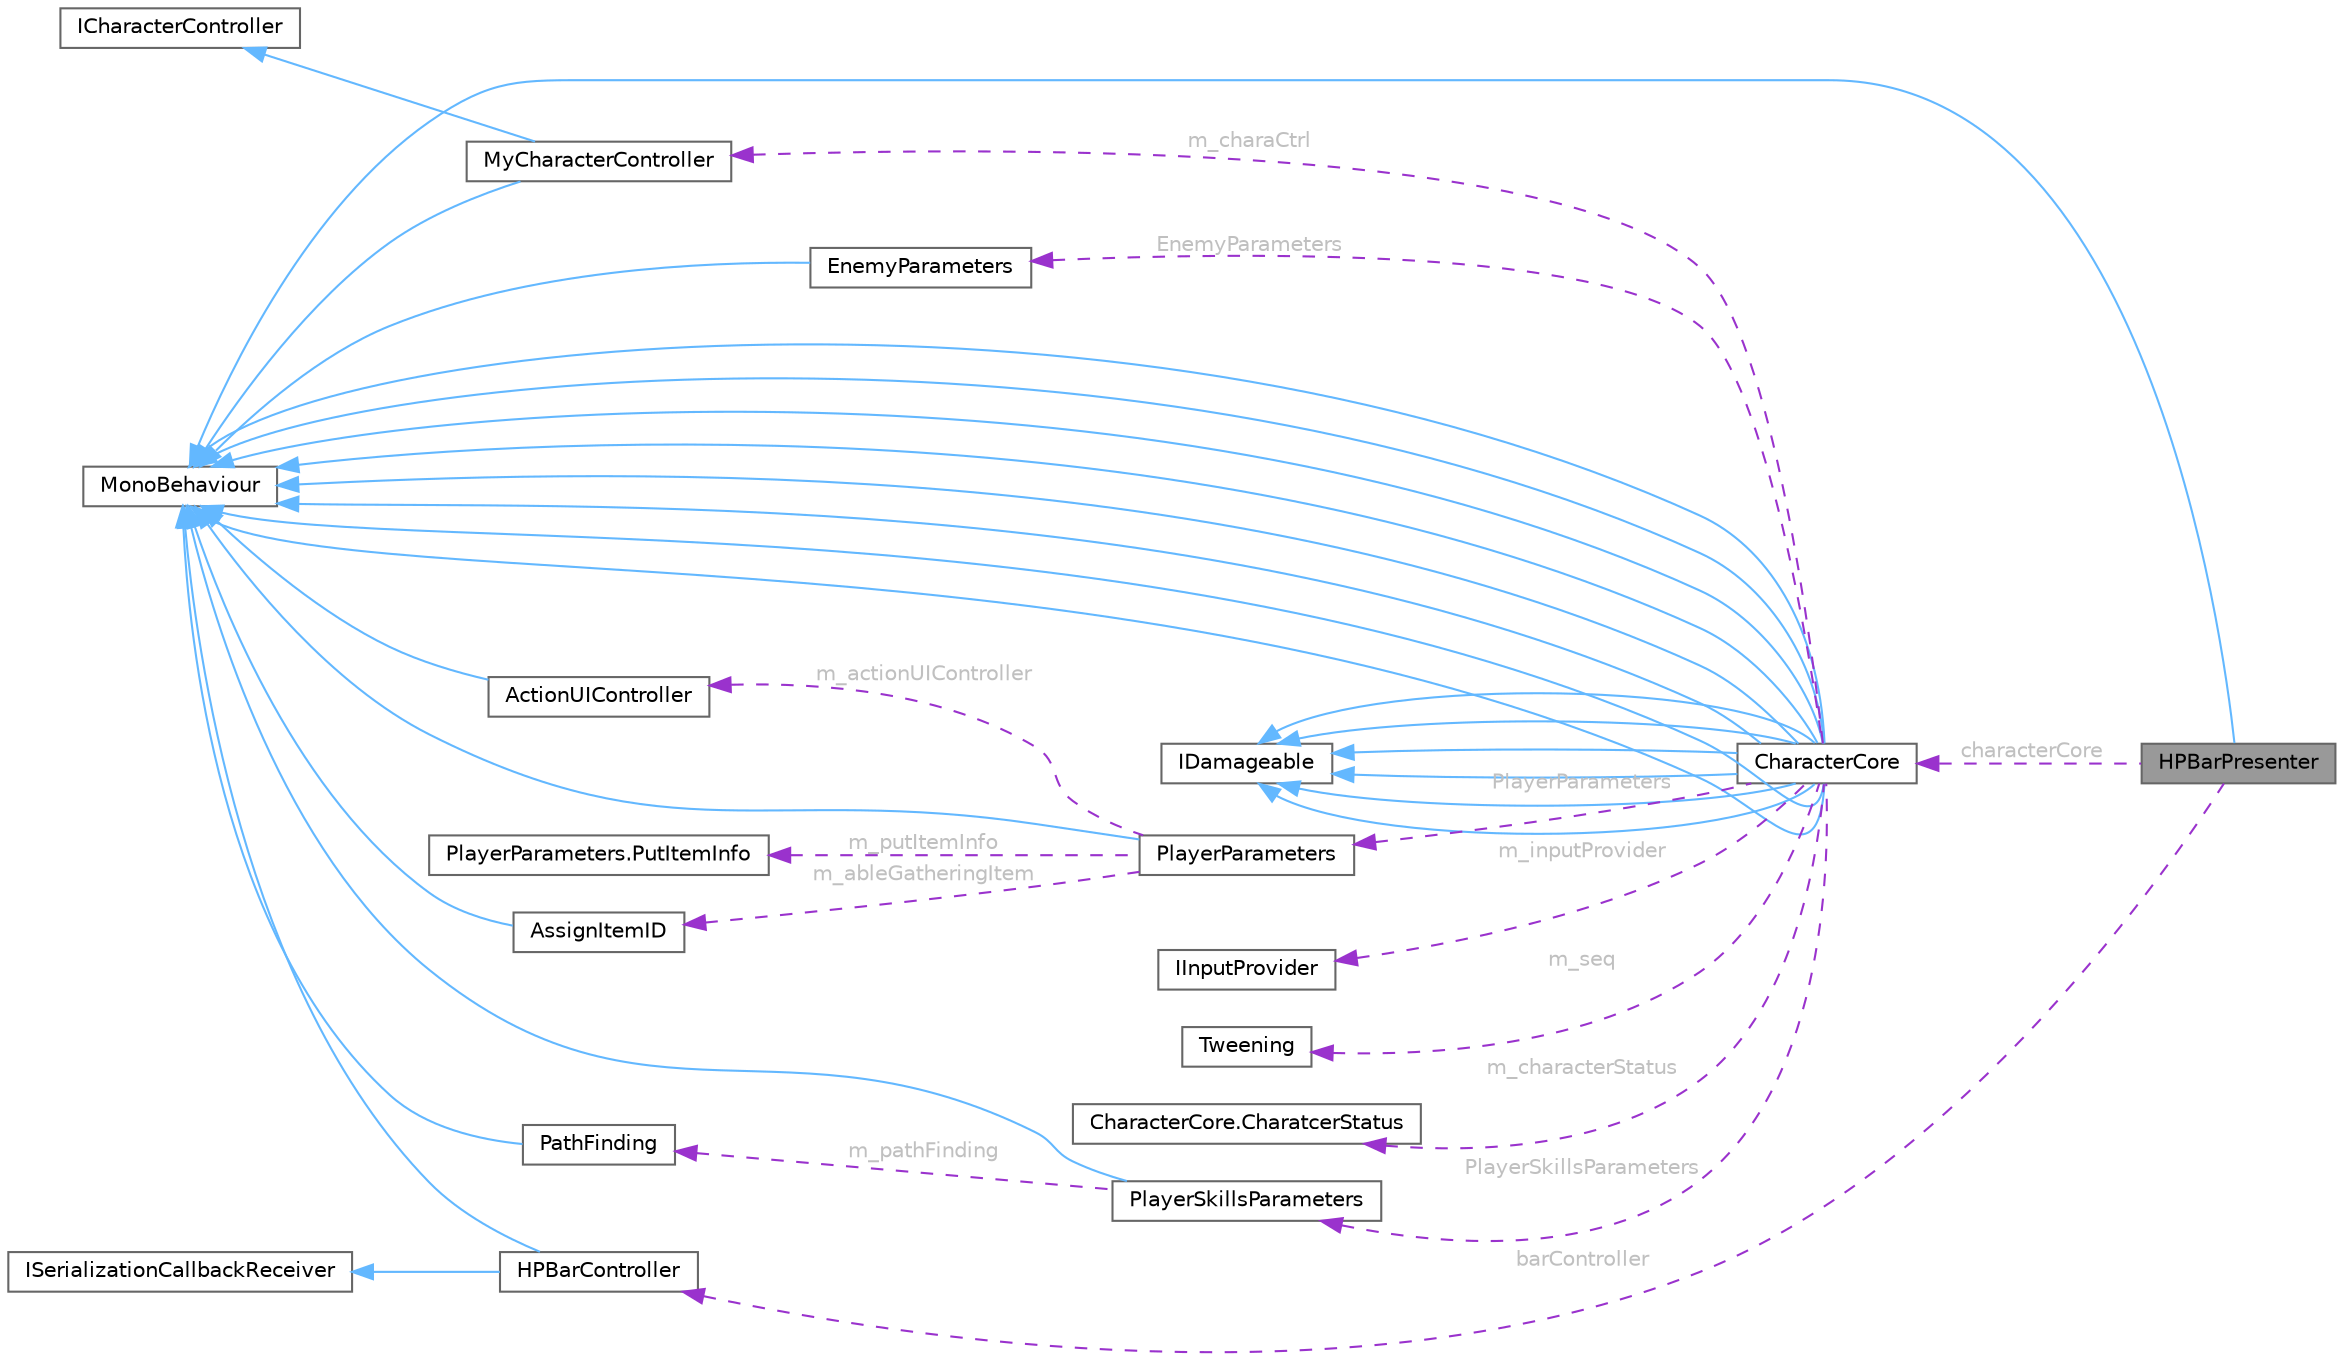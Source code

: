 digraph "HPBarPresenter"
{
 // LATEX_PDF_SIZE
  bgcolor="transparent";
  edge [fontname=Helvetica,fontsize=10,labelfontname=Helvetica,labelfontsize=10];
  node [fontname=Helvetica,fontsize=10,shape=box,height=0.2,width=0.4];
  rankdir="LR";
  Node1 [id="Node000001",label="HPBarPresenter",height=0.2,width=0.4,color="gray40", fillcolor="grey60", style="filled", fontcolor="black",tooltip="HPBarのPresenter(吉田) 体力とHPBarを紐づける"];
  Node2 -> Node1 [id="edge39_Node000001_Node000002",dir="back",color="steelblue1",style="solid",tooltip=" "];
  Node2 [id="Node000002",label="MonoBehaviour",height=0.2,width=0.4,color="gray40", fillcolor="white", style="filled",tooltip=" "];
  Node3 -> Node1 [id="edge40_Node000001_Node000003",dir="back",color="darkorchid3",style="dashed",tooltip=" ",label=" characterCore",fontcolor="grey" ];
  Node3 [id="Node000003",label="CharacterCore",height=0.2,width=0.4,color="gray40", fillcolor="white", style="filled",URL="$class_character_core.html",tooltip=" "];
  Node2 -> Node3 [id="edge41_Node000003_Node000002",dir="back",color="steelblue1",style="solid",tooltip=" "];
  Node4 -> Node3 [id="edge42_Node000003_Node000004",dir="back",color="steelblue1",style="solid",tooltip=" "];
  Node4 [id="Node000004",label="IDamageable",height=0.2,width=0.4,color="gray40", fillcolor="white", style="filled",URL="$interface_i_damageable.html",tooltip=" "];
  Node2 -> Node3 [id="edge43_Node000003_Node000002",dir="back",color="steelblue1",style="solid",tooltip=" "];
  Node4 -> Node3 [id="edge44_Node000003_Node000004",dir="back",color="steelblue1",style="solid",tooltip=" "];
  Node2 -> Node3 [id="edge45_Node000003_Node000002",dir="back",color="steelblue1",style="solid",tooltip=" "];
  Node4 -> Node3 [id="edge46_Node000003_Node000004",dir="back",color="steelblue1",style="solid",tooltip=" "];
  Node2 -> Node3 [id="edge47_Node000003_Node000002",dir="back",color="steelblue1",style="solid",tooltip=" "];
  Node4 -> Node3 [id="edge48_Node000003_Node000004",dir="back",color="steelblue1",style="solid",tooltip=" "];
  Node2 -> Node3 [id="edge49_Node000003_Node000002",dir="back",color="steelblue1",style="solid",tooltip=" "];
  Node4 -> Node3 [id="edge50_Node000003_Node000004",dir="back",color="steelblue1",style="solid",tooltip=" "];
  Node2 -> Node3 [id="edge51_Node000003_Node000002",dir="back",color="steelblue1",style="solid",tooltip=" "];
  Node4 -> Node3 [id="edge52_Node000003_Node000004",dir="back",color="steelblue1",style="solid",tooltip=" "];
  Node2 -> Node3 [id="edge53_Node000003_Node000002",dir="back",color="steelblue1",style="solid",tooltip=" "];
  Node2 -> Node3 [id="edge54_Node000003_Node000002",dir="back",color="steelblue1",style="solid",tooltip=" "];
  Node5 -> Node3 [id="edge55_Node000003_Node000005",dir="back",color="darkorchid3",style="dashed",tooltip=" ",label=" m_charaCtrl",fontcolor="grey" ];
  Node5 [id="Node000005",label="MyCharacterController",height=0.2,width=0.4,color="gray40", fillcolor="white", style="filled",URL="$class_my_character_controller.html",tooltip=" "];
  Node2 -> Node5 [id="edge56_Node000005_Node000002",dir="back",color="steelblue1",style="solid",tooltip=" "];
  Node6 -> Node5 [id="edge57_Node000005_Node000006",dir="back",color="steelblue1",style="solid",tooltip=" "];
  Node6 [id="Node000006",label="ICharacterController",height=0.2,width=0.4,color="gray40", fillcolor="white", style="filled",tooltip=" "];
  Node7 -> Node3 [id="edge58_Node000003_Node000007",dir="back",color="darkorchid3",style="dashed",tooltip=" ",label=" m_inputProvider",fontcolor="grey" ];
  Node7 [id="Node000007",label="IInputProvider",height=0.2,width=0.4,color="gray40", fillcolor="white", style="filled",URL="$interface_i_input_provider.html",tooltip=" "];
  Node8 -> Node3 [id="edge59_Node000003_Node000008",dir="back",color="darkorchid3",style="dashed",tooltip=" ",label=" m_seq",fontcolor="grey" ];
  Node8 [id="Node000008",label="Tweening",height=0.2,width=0.4,color="gray40", fillcolor="white", style="filled",tooltip=" "];
  Node9 -> Node3 [id="edge60_Node000003_Node000009",dir="back",color="darkorchid3",style="dashed",tooltip=" ",label=" m_characterStatus",fontcolor="grey" ];
  Node9 [id="Node000009",label="CharacterCore.CharatcerStatus",height=0.2,width=0.4,color="gray40", fillcolor="white", style="filled",URL="$struct_character_core_1_1_charatcer_status.html",tooltip=" "];
  Node10 -> Node3 [id="edge61_Node000003_Node000010",dir="back",color="darkorchid3",style="dashed",tooltip=" ",label=" PlayerParameters",fontcolor="grey" ];
  Node10 [id="Node000010",label="PlayerParameters",height=0.2,width=0.4,color="gray40", fillcolor="white", style="filled",URL="$class_player_parameters.html",tooltip=" "];
  Node2 -> Node10 [id="edge62_Node000010_Node000002",dir="back",color="steelblue1",style="solid",tooltip=" "];
  Node11 -> Node10 [id="edge63_Node000010_Node000011",dir="back",color="darkorchid3",style="dashed",tooltip=" ",label=" m_putItemInfo",fontcolor="grey" ];
  Node11 [id="Node000011",label="PlayerParameters.PutItemInfo",height=0.2,width=0.4,color="gray40", fillcolor="white", style="filled",URL="$struct_player_parameters_1_1_put_item_info.html",tooltip=" "];
  Node12 -> Node10 [id="edge64_Node000010_Node000012",dir="back",color="darkorchid3",style="dashed",tooltip=" ",label=" m_ableGatheringItem",fontcolor="grey" ];
  Node12 [id="Node000012",label="AssignItemID",height=0.2,width=0.4,color="gray40", fillcolor="white", style="filled",URL="$class_assign_item_i_d.html",tooltip=" "];
  Node2 -> Node12 [id="edge65_Node000012_Node000002",dir="back",color="steelblue1",style="solid",tooltip=" "];
  Node13 -> Node10 [id="edge66_Node000010_Node000013",dir="back",color="darkorchid3",style="dashed",tooltip=" ",label=" m_actionUIController",fontcolor="grey" ];
  Node13 [id="Node000013",label="ActionUIController",height=0.2,width=0.4,color="gray40", fillcolor="white", style="filled",URL="$class_action_u_i_controller.html",tooltip=" "];
  Node2 -> Node13 [id="edge67_Node000013_Node000002",dir="back",color="steelblue1",style="solid",tooltip=" "];
  Node14 -> Node3 [id="edge68_Node000003_Node000014",dir="back",color="darkorchid3",style="dashed",tooltip=" ",label=" EnemyParameters",fontcolor="grey" ];
  Node14 [id="Node000014",label="EnemyParameters",height=0.2,width=0.4,color="gray40", fillcolor="white", style="filled",URL="$class_enemy_parameters.html",tooltip=" "];
  Node2 -> Node14 [id="edge69_Node000014_Node000002",dir="back",color="steelblue1",style="solid",tooltip=" "];
  Node15 -> Node3 [id="edge70_Node000003_Node000015",dir="back",color="darkorchid3",style="dashed",tooltip=" ",label=" PlayerSkillsParameters",fontcolor="grey" ];
  Node15 [id="Node000015",label="PlayerSkillsParameters",height=0.2,width=0.4,color="gray40", fillcolor="white", style="filled",URL="$class_player_skills_parameters.html",tooltip=" "];
  Node2 -> Node15 [id="edge71_Node000015_Node000002",dir="back",color="steelblue1",style="solid",tooltip=" "];
  Node16 -> Node15 [id="edge72_Node000015_Node000016",dir="back",color="darkorchid3",style="dashed",tooltip=" ",label=" m_pathFinding",fontcolor="grey" ];
  Node16 [id="Node000016",label="PathFinding",height=0.2,width=0.4,color="gray40", fillcolor="white", style="filled",URL="$class_path_finding.html",tooltip=" "];
  Node2 -> Node16 [id="edge73_Node000016_Node000002",dir="back",color="steelblue1",style="solid",tooltip=" "];
  Node17 -> Node1 [id="edge74_Node000001_Node000017",dir="back",color="darkorchid3",style="dashed",tooltip=" ",label=" barController",fontcolor="grey" ];
  Node17 [id="Node000017",label="HPBarController",height=0.2,width=0.4,color="gray40", fillcolor="white", style="filled",URL="$class_h_p_bar_controller.html",tooltip=" "];
  Node2 -> Node17 [id="edge75_Node000017_Node000002",dir="back",color="steelblue1",style="solid",tooltip=" "];
  Node18 -> Node17 [id="edge76_Node000017_Node000018",dir="back",color="steelblue1",style="solid",tooltip=" "];
  Node18 [id="Node000018",label="ISerializationCallbackReceiver",height=0.2,width=0.4,color="gray40", fillcolor="white", style="filled",tooltip=" "];
}
